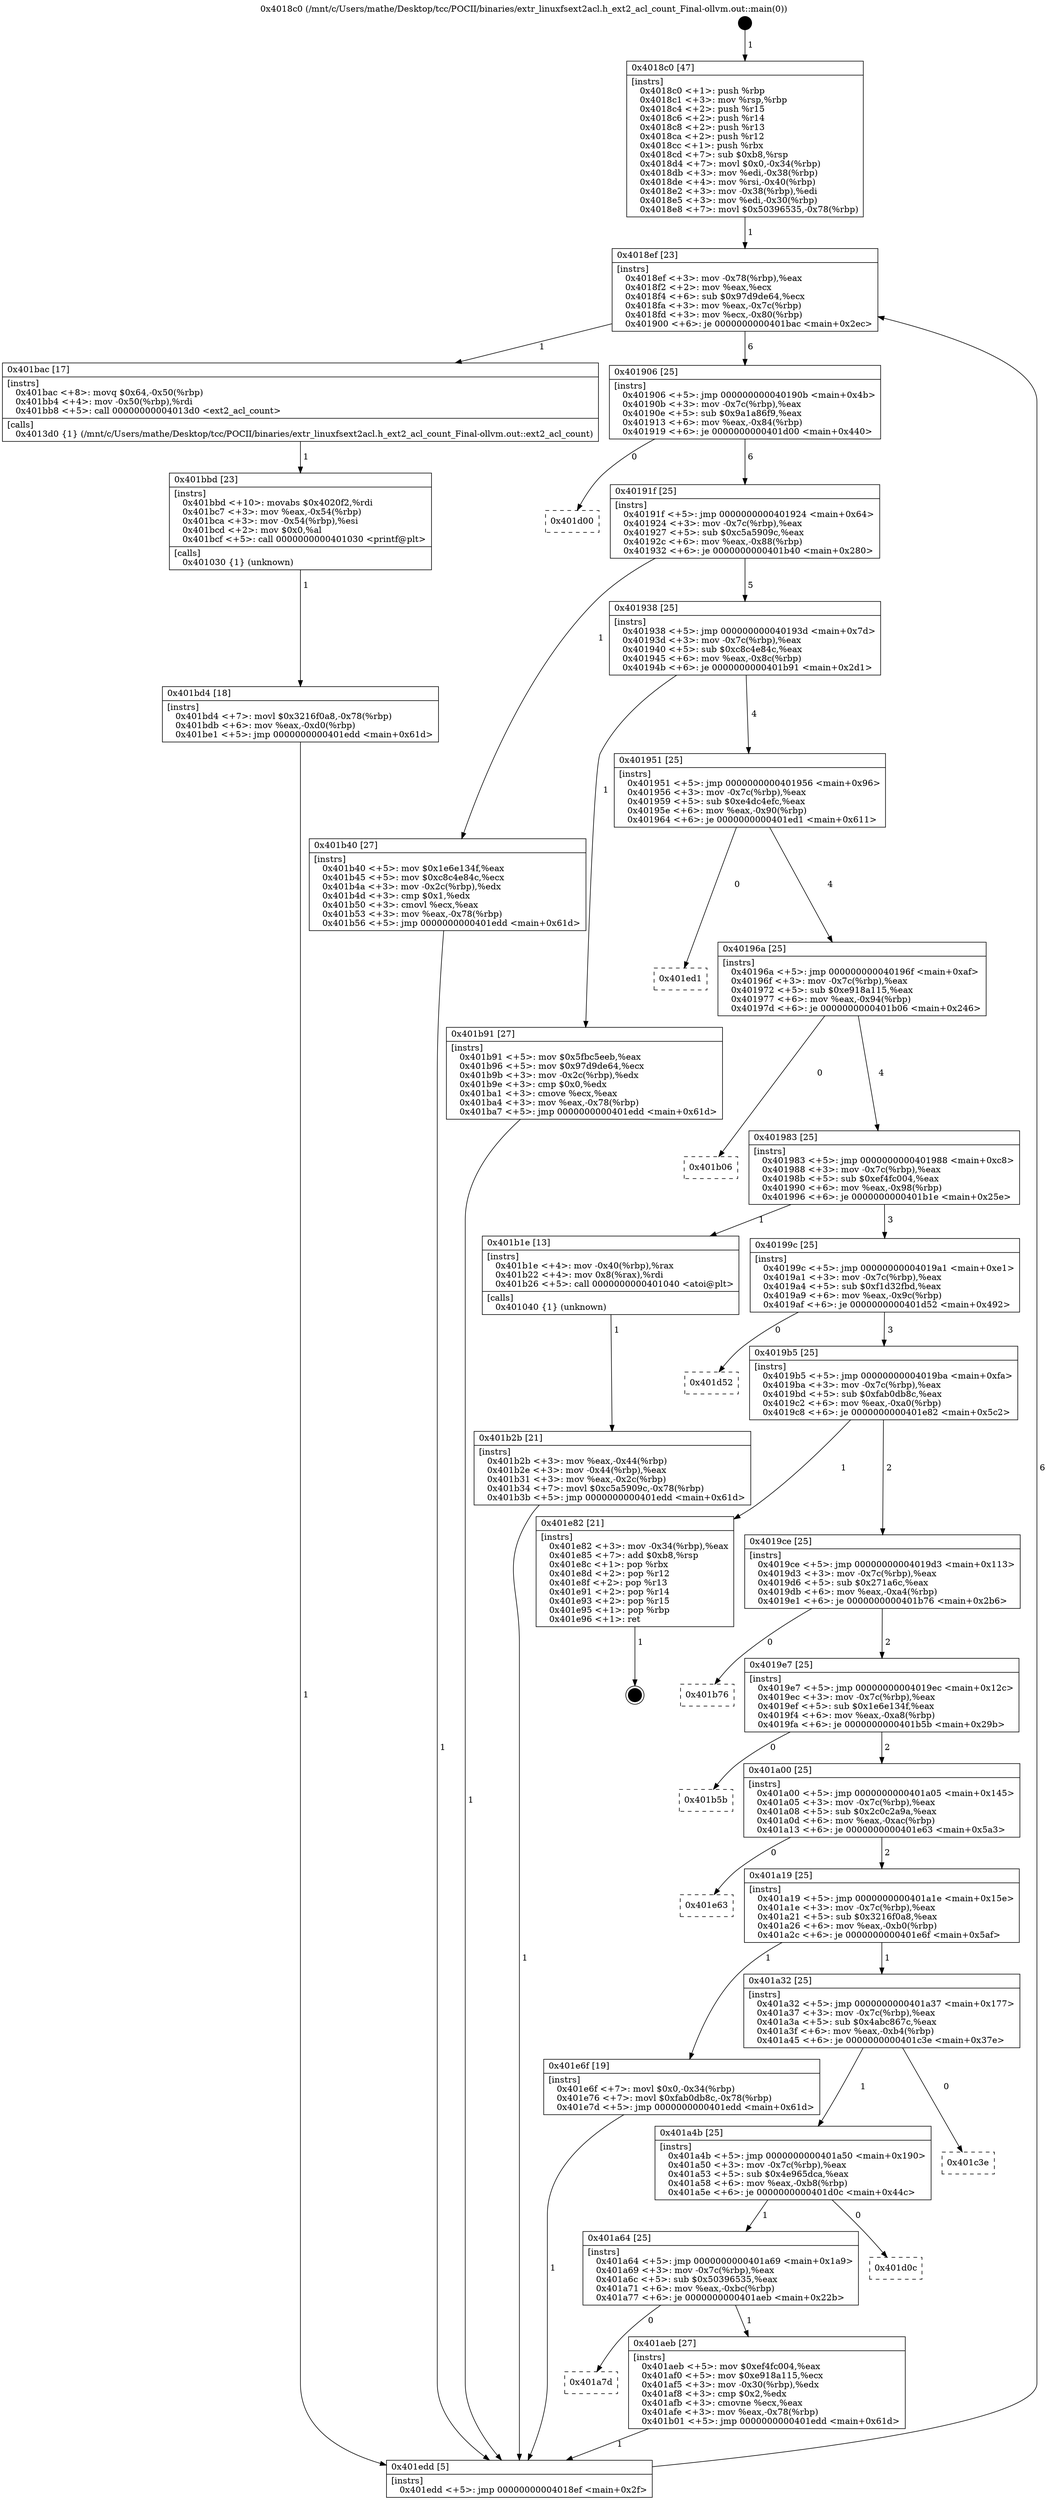 digraph "0x4018c0" {
  label = "0x4018c0 (/mnt/c/Users/mathe/Desktop/tcc/POCII/binaries/extr_linuxfsext2acl.h_ext2_acl_count_Final-ollvm.out::main(0))"
  labelloc = "t"
  node[shape=record]

  Entry [label="",width=0.3,height=0.3,shape=circle,fillcolor=black,style=filled]
  "0x4018ef" [label="{
     0x4018ef [23]\l
     | [instrs]\l
     &nbsp;&nbsp;0x4018ef \<+3\>: mov -0x78(%rbp),%eax\l
     &nbsp;&nbsp;0x4018f2 \<+2\>: mov %eax,%ecx\l
     &nbsp;&nbsp;0x4018f4 \<+6\>: sub $0x97d9de64,%ecx\l
     &nbsp;&nbsp;0x4018fa \<+3\>: mov %eax,-0x7c(%rbp)\l
     &nbsp;&nbsp;0x4018fd \<+3\>: mov %ecx,-0x80(%rbp)\l
     &nbsp;&nbsp;0x401900 \<+6\>: je 0000000000401bac \<main+0x2ec\>\l
  }"]
  "0x401bac" [label="{
     0x401bac [17]\l
     | [instrs]\l
     &nbsp;&nbsp;0x401bac \<+8\>: movq $0x64,-0x50(%rbp)\l
     &nbsp;&nbsp;0x401bb4 \<+4\>: mov -0x50(%rbp),%rdi\l
     &nbsp;&nbsp;0x401bb8 \<+5\>: call 00000000004013d0 \<ext2_acl_count\>\l
     | [calls]\l
     &nbsp;&nbsp;0x4013d0 \{1\} (/mnt/c/Users/mathe/Desktop/tcc/POCII/binaries/extr_linuxfsext2acl.h_ext2_acl_count_Final-ollvm.out::ext2_acl_count)\l
  }"]
  "0x401906" [label="{
     0x401906 [25]\l
     | [instrs]\l
     &nbsp;&nbsp;0x401906 \<+5\>: jmp 000000000040190b \<main+0x4b\>\l
     &nbsp;&nbsp;0x40190b \<+3\>: mov -0x7c(%rbp),%eax\l
     &nbsp;&nbsp;0x40190e \<+5\>: sub $0x9a1a86f9,%eax\l
     &nbsp;&nbsp;0x401913 \<+6\>: mov %eax,-0x84(%rbp)\l
     &nbsp;&nbsp;0x401919 \<+6\>: je 0000000000401d00 \<main+0x440\>\l
  }"]
  Exit [label="",width=0.3,height=0.3,shape=circle,fillcolor=black,style=filled,peripheries=2]
  "0x401d00" [label="{
     0x401d00\l
  }", style=dashed]
  "0x40191f" [label="{
     0x40191f [25]\l
     | [instrs]\l
     &nbsp;&nbsp;0x40191f \<+5\>: jmp 0000000000401924 \<main+0x64\>\l
     &nbsp;&nbsp;0x401924 \<+3\>: mov -0x7c(%rbp),%eax\l
     &nbsp;&nbsp;0x401927 \<+5\>: sub $0xc5a5909c,%eax\l
     &nbsp;&nbsp;0x40192c \<+6\>: mov %eax,-0x88(%rbp)\l
     &nbsp;&nbsp;0x401932 \<+6\>: je 0000000000401b40 \<main+0x280\>\l
  }"]
  "0x401bd4" [label="{
     0x401bd4 [18]\l
     | [instrs]\l
     &nbsp;&nbsp;0x401bd4 \<+7\>: movl $0x3216f0a8,-0x78(%rbp)\l
     &nbsp;&nbsp;0x401bdb \<+6\>: mov %eax,-0xd0(%rbp)\l
     &nbsp;&nbsp;0x401be1 \<+5\>: jmp 0000000000401edd \<main+0x61d\>\l
  }"]
  "0x401b40" [label="{
     0x401b40 [27]\l
     | [instrs]\l
     &nbsp;&nbsp;0x401b40 \<+5\>: mov $0x1e6e134f,%eax\l
     &nbsp;&nbsp;0x401b45 \<+5\>: mov $0xc8c4e84c,%ecx\l
     &nbsp;&nbsp;0x401b4a \<+3\>: mov -0x2c(%rbp),%edx\l
     &nbsp;&nbsp;0x401b4d \<+3\>: cmp $0x1,%edx\l
     &nbsp;&nbsp;0x401b50 \<+3\>: cmovl %ecx,%eax\l
     &nbsp;&nbsp;0x401b53 \<+3\>: mov %eax,-0x78(%rbp)\l
     &nbsp;&nbsp;0x401b56 \<+5\>: jmp 0000000000401edd \<main+0x61d\>\l
  }"]
  "0x401938" [label="{
     0x401938 [25]\l
     | [instrs]\l
     &nbsp;&nbsp;0x401938 \<+5\>: jmp 000000000040193d \<main+0x7d\>\l
     &nbsp;&nbsp;0x40193d \<+3\>: mov -0x7c(%rbp),%eax\l
     &nbsp;&nbsp;0x401940 \<+5\>: sub $0xc8c4e84c,%eax\l
     &nbsp;&nbsp;0x401945 \<+6\>: mov %eax,-0x8c(%rbp)\l
     &nbsp;&nbsp;0x40194b \<+6\>: je 0000000000401b91 \<main+0x2d1\>\l
  }"]
  "0x401bbd" [label="{
     0x401bbd [23]\l
     | [instrs]\l
     &nbsp;&nbsp;0x401bbd \<+10\>: movabs $0x4020f2,%rdi\l
     &nbsp;&nbsp;0x401bc7 \<+3\>: mov %eax,-0x54(%rbp)\l
     &nbsp;&nbsp;0x401bca \<+3\>: mov -0x54(%rbp),%esi\l
     &nbsp;&nbsp;0x401bcd \<+2\>: mov $0x0,%al\l
     &nbsp;&nbsp;0x401bcf \<+5\>: call 0000000000401030 \<printf@plt\>\l
     | [calls]\l
     &nbsp;&nbsp;0x401030 \{1\} (unknown)\l
  }"]
  "0x401b91" [label="{
     0x401b91 [27]\l
     | [instrs]\l
     &nbsp;&nbsp;0x401b91 \<+5\>: mov $0x5fbc5eeb,%eax\l
     &nbsp;&nbsp;0x401b96 \<+5\>: mov $0x97d9de64,%ecx\l
     &nbsp;&nbsp;0x401b9b \<+3\>: mov -0x2c(%rbp),%edx\l
     &nbsp;&nbsp;0x401b9e \<+3\>: cmp $0x0,%edx\l
     &nbsp;&nbsp;0x401ba1 \<+3\>: cmove %ecx,%eax\l
     &nbsp;&nbsp;0x401ba4 \<+3\>: mov %eax,-0x78(%rbp)\l
     &nbsp;&nbsp;0x401ba7 \<+5\>: jmp 0000000000401edd \<main+0x61d\>\l
  }"]
  "0x401951" [label="{
     0x401951 [25]\l
     | [instrs]\l
     &nbsp;&nbsp;0x401951 \<+5\>: jmp 0000000000401956 \<main+0x96\>\l
     &nbsp;&nbsp;0x401956 \<+3\>: mov -0x7c(%rbp),%eax\l
     &nbsp;&nbsp;0x401959 \<+5\>: sub $0xe4dc4efc,%eax\l
     &nbsp;&nbsp;0x40195e \<+6\>: mov %eax,-0x90(%rbp)\l
     &nbsp;&nbsp;0x401964 \<+6\>: je 0000000000401ed1 \<main+0x611\>\l
  }"]
  "0x401b2b" [label="{
     0x401b2b [21]\l
     | [instrs]\l
     &nbsp;&nbsp;0x401b2b \<+3\>: mov %eax,-0x44(%rbp)\l
     &nbsp;&nbsp;0x401b2e \<+3\>: mov -0x44(%rbp),%eax\l
     &nbsp;&nbsp;0x401b31 \<+3\>: mov %eax,-0x2c(%rbp)\l
     &nbsp;&nbsp;0x401b34 \<+7\>: movl $0xc5a5909c,-0x78(%rbp)\l
     &nbsp;&nbsp;0x401b3b \<+5\>: jmp 0000000000401edd \<main+0x61d\>\l
  }"]
  "0x401ed1" [label="{
     0x401ed1\l
  }", style=dashed]
  "0x40196a" [label="{
     0x40196a [25]\l
     | [instrs]\l
     &nbsp;&nbsp;0x40196a \<+5\>: jmp 000000000040196f \<main+0xaf\>\l
     &nbsp;&nbsp;0x40196f \<+3\>: mov -0x7c(%rbp),%eax\l
     &nbsp;&nbsp;0x401972 \<+5\>: sub $0xe918a115,%eax\l
     &nbsp;&nbsp;0x401977 \<+6\>: mov %eax,-0x94(%rbp)\l
     &nbsp;&nbsp;0x40197d \<+6\>: je 0000000000401b06 \<main+0x246\>\l
  }"]
  "0x4018c0" [label="{
     0x4018c0 [47]\l
     | [instrs]\l
     &nbsp;&nbsp;0x4018c0 \<+1\>: push %rbp\l
     &nbsp;&nbsp;0x4018c1 \<+3\>: mov %rsp,%rbp\l
     &nbsp;&nbsp;0x4018c4 \<+2\>: push %r15\l
     &nbsp;&nbsp;0x4018c6 \<+2\>: push %r14\l
     &nbsp;&nbsp;0x4018c8 \<+2\>: push %r13\l
     &nbsp;&nbsp;0x4018ca \<+2\>: push %r12\l
     &nbsp;&nbsp;0x4018cc \<+1\>: push %rbx\l
     &nbsp;&nbsp;0x4018cd \<+7\>: sub $0xb8,%rsp\l
     &nbsp;&nbsp;0x4018d4 \<+7\>: movl $0x0,-0x34(%rbp)\l
     &nbsp;&nbsp;0x4018db \<+3\>: mov %edi,-0x38(%rbp)\l
     &nbsp;&nbsp;0x4018de \<+4\>: mov %rsi,-0x40(%rbp)\l
     &nbsp;&nbsp;0x4018e2 \<+3\>: mov -0x38(%rbp),%edi\l
     &nbsp;&nbsp;0x4018e5 \<+3\>: mov %edi,-0x30(%rbp)\l
     &nbsp;&nbsp;0x4018e8 \<+7\>: movl $0x50396535,-0x78(%rbp)\l
  }"]
  "0x401b06" [label="{
     0x401b06\l
  }", style=dashed]
  "0x401983" [label="{
     0x401983 [25]\l
     | [instrs]\l
     &nbsp;&nbsp;0x401983 \<+5\>: jmp 0000000000401988 \<main+0xc8\>\l
     &nbsp;&nbsp;0x401988 \<+3\>: mov -0x7c(%rbp),%eax\l
     &nbsp;&nbsp;0x40198b \<+5\>: sub $0xef4fc004,%eax\l
     &nbsp;&nbsp;0x401990 \<+6\>: mov %eax,-0x98(%rbp)\l
     &nbsp;&nbsp;0x401996 \<+6\>: je 0000000000401b1e \<main+0x25e\>\l
  }"]
  "0x401edd" [label="{
     0x401edd [5]\l
     | [instrs]\l
     &nbsp;&nbsp;0x401edd \<+5\>: jmp 00000000004018ef \<main+0x2f\>\l
  }"]
  "0x401b1e" [label="{
     0x401b1e [13]\l
     | [instrs]\l
     &nbsp;&nbsp;0x401b1e \<+4\>: mov -0x40(%rbp),%rax\l
     &nbsp;&nbsp;0x401b22 \<+4\>: mov 0x8(%rax),%rdi\l
     &nbsp;&nbsp;0x401b26 \<+5\>: call 0000000000401040 \<atoi@plt\>\l
     | [calls]\l
     &nbsp;&nbsp;0x401040 \{1\} (unknown)\l
  }"]
  "0x40199c" [label="{
     0x40199c [25]\l
     | [instrs]\l
     &nbsp;&nbsp;0x40199c \<+5\>: jmp 00000000004019a1 \<main+0xe1\>\l
     &nbsp;&nbsp;0x4019a1 \<+3\>: mov -0x7c(%rbp),%eax\l
     &nbsp;&nbsp;0x4019a4 \<+5\>: sub $0xf1d32fbd,%eax\l
     &nbsp;&nbsp;0x4019a9 \<+6\>: mov %eax,-0x9c(%rbp)\l
     &nbsp;&nbsp;0x4019af \<+6\>: je 0000000000401d52 \<main+0x492\>\l
  }"]
  "0x401a7d" [label="{
     0x401a7d\l
  }", style=dashed]
  "0x401d52" [label="{
     0x401d52\l
  }", style=dashed]
  "0x4019b5" [label="{
     0x4019b5 [25]\l
     | [instrs]\l
     &nbsp;&nbsp;0x4019b5 \<+5\>: jmp 00000000004019ba \<main+0xfa\>\l
     &nbsp;&nbsp;0x4019ba \<+3\>: mov -0x7c(%rbp),%eax\l
     &nbsp;&nbsp;0x4019bd \<+5\>: sub $0xfab0db8c,%eax\l
     &nbsp;&nbsp;0x4019c2 \<+6\>: mov %eax,-0xa0(%rbp)\l
     &nbsp;&nbsp;0x4019c8 \<+6\>: je 0000000000401e82 \<main+0x5c2\>\l
  }"]
  "0x401aeb" [label="{
     0x401aeb [27]\l
     | [instrs]\l
     &nbsp;&nbsp;0x401aeb \<+5\>: mov $0xef4fc004,%eax\l
     &nbsp;&nbsp;0x401af0 \<+5\>: mov $0xe918a115,%ecx\l
     &nbsp;&nbsp;0x401af5 \<+3\>: mov -0x30(%rbp),%edx\l
     &nbsp;&nbsp;0x401af8 \<+3\>: cmp $0x2,%edx\l
     &nbsp;&nbsp;0x401afb \<+3\>: cmovne %ecx,%eax\l
     &nbsp;&nbsp;0x401afe \<+3\>: mov %eax,-0x78(%rbp)\l
     &nbsp;&nbsp;0x401b01 \<+5\>: jmp 0000000000401edd \<main+0x61d\>\l
  }"]
  "0x401e82" [label="{
     0x401e82 [21]\l
     | [instrs]\l
     &nbsp;&nbsp;0x401e82 \<+3\>: mov -0x34(%rbp),%eax\l
     &nbsp;&nbsp;0x401e85 \<+7\>: add $0xb8,%rsp\l
     &nbsp;&nbsp;0x401e8c \<+1\>: pop %rbx\l
     &nbsp;&nbsp;0x401e8d \<+2\>: pop %r12\l
     &nbsp;&nbsp;0x401e8f \<+2\>: pop %r13\l
     &nbsp;&nbsp;0x401e91 \<+2\>: pop %r14\l
     &nbsp;&nbsp;0x401e93 \<+2\>: pop %r15\l
     &nbsp;&nbsp;0x401e95 \<+1\>: pop %rbp\l
     &nbsp;&nbsp;0x401e96 \<+1\>: ret\l
  }"]
  "0x4019ce" [label="{
     0x4019ce [25]\l
     | [instrs]\l
     &nbsp;&nbsp;0x4019ce \<+5\>: jmp 00000000004019d3 \<main+0x113\>\l
     &nbsp;&nbsp;0x4019d3 \<+3\>: mov -0x7c(%rbp),%eax\l
     &nbsp;&nbsp;0x4019d6 \<+5\>: sub $0x271a6c,%eax\l
     &nbsp;&nbsp;0x4019db \<+6\>: mov %eax,-0xa4(%rbp)\l
     &nbsp;&nbsp;0x4019e1 \<+6\>: je 0000000000401b76 \<main+0x2b6\>\l
  }"]
  "0x401a64" [label="{
     0x401a64 [25]\l
     | [instrs]\l
     &nbsp;&nbsp;0x401a64 \<+5\>: jmp 0000000000401a69 \<main+0x1a9\>\l
     &nbsp;&nbsp;0x401a69 \<+3\>: mov -0x7c(%rbp),%eax\l
     &nbsp;&nbsp;0x401a6c \<+5\>: sub $0x50396535,%eax\l
     &nbsp;&nbsp;0x401a71 \<+6\>: mov %eax,-0xbc(%rbp)\l
     &nbsp;&nbsp;0x401a77 \<+6\>: je 0000000000401aeb \<main+0x22b\>\l
  }"]
  "0x401b76" [label="{
     0x401b76\l
  }", style=dashed]
  "0x4019e7" [label="{
     0x4019e7 [25]\l
     | [instrs]\l
     &nbsp;&nbsp;0x4019e7 \<+5\>: jmp 00000000004019ec \<main+0x12c\>\l
     &nbsp;&nbsp;0x4019ec \<+3\>: mov -0x7c(%rbp),%eax\l
     &nbsp;&nbsp;0x4019ef \<+5\>: sub $0x1e6e134f,%eax\l
     &nbsp;&nbsp;0x4019f4 \<+6\>: mov %eax,-0xa8(%rbp)\l
     &nbsp;&nbsp;0x4019fa \<+6\>: je 0000000000401b5b \<main+0x29b\>\l
  }"]
  "0x401d0c" [label="{
     0x401d0c\l
  }", style=dashed]
  "0x401b5b" [label="{
     0x401b5b\l
  }", style=dashed]
  "0x401a00" [label="{
     0x401a00 [25]\l
     | [instrs]\l
     &nbsp;&nbsp;0x401a00 \<+5\>: jmp 0000000000401a05 \<main+0x145\>\l
     &nbsp;&nbsp;0x401a05 \<+3\>: mov -0x7c(%rbp),%eax\l
     &nbsp;&nbsp;0x401a08 \<+5\>: sub $0x2c0c2a9a,%eax\l
     &nbsp;&nbsp;0x401a0d \<+6\>: mov %eax,-0xac(%rbp)\l
     &nbsp;&nbsp;0x401a13 \<+6\>: je 0000000000401e63 \<main+0x5a3\>\l
  }"]
  "0x401a4b" [label="{
     0x401a4b [25]\l
     | [instrs]\l
     &nbsp;&nbsp;0x401a4b \<+5\>: jmp 0000000000401a50 \<main+0x190\>\l
     &nbsp;&nbsp;0x401a50 \<+3\>: mov -0x7c(%rbp),%eax\l
     &nbsp;&nbsp;0x401a53 \<+5\>: sub $0x4e965dca,%eax\l
     &nbsp;&nbsp;0x401a58 \<+6\>: mov %eax,-0xb8(%rbp)\l
     &nbsp;&nbsp;0x401a5e \<+6\>: je 0000000000401d0c \<main+0x44c\>\l
  }"]
  "0x401e63" [label="{
     0x401e63\l
  }", style=dashed]
  "0x401a19" [label="{
     0x401a19 [25]\l
     | [instrs]\l
     &nbsp;&nbsp;0x401a19 \<+5\>: jmp 0000000000401a1e \<main+0x15e\>\l
     &nbsp;&nbsp;0x401a1e \<+3\>: mov -0x7c(%rbp),%eax\l
     &nbsp;&nbsp;0x401a21 \<+5\>: sub $0x3216f0a8,%eax\l
     &nbsp;&nbsp;0x401a26 \<+6\>: mov %eax,-0xb0(%rbp)\l
     &nbsp;&nbsp;0x401a2c \<+6\>: je 0000000000401e6f \<main+0x5af\>\l
  }"]
  "0x401c3e" [label="{
     0x401c3e\l
  }", style=dashed]
  "0x401e6f" [label="{
     0x401e6f [19]\l
     | [instrs]\l
     &nbsp;&nbsp;0x401e6f \<+7\>: movl $0x0,-0x34(%rbp)\l
     &nbsp;&nbsp;0x401e76 \<+7\>: movl $0xfab0db8c,-0x78(%rbp)\l
     &nbsp;&nbsp;0x401e7d \<+5\>: jmp 0000000000401edd \<main+0x61d\>\l
  }"]
  "0x401a32" [label="{
     0x401a32 [25]\l
     | [instrs]\l
     &nbsp;&nbsp;0x401a32 \<+5\>: jmp 0000000000401a37 \<main+0x177\>\l
     &nbsp;&nbsp;0x401a37 \<+3\>: mov -0x7c(%rbp),%eax\l
     &nbsp;&nbsp;0x401a3a \<+5\>: sub $0x4abc867c,%eax\l
     &nbsp;&nbsp;0x401a3f \<+6\>: mov %eax,-0xb4(%rbp)\l
     &nbsp;&nbsp;0x401a45 \<+6\>: je 0000000000401c3e \<main+0x37e\>\l
  }"]
  Entry -> "0x4018c0" [label=" 1"]
  "0x4018ef" -> "0x401bac" [label=" 1"]
  "0x4018ef" -> "0x401906" [label=" 6"]
  "0x401e82" -> Exit [label=" 1"]
  "0x401906" -> "0x401d00" [label=" 0"]
  "0x401906" -> "0x40191f" [label=" 6"]
  "0x401e6f" -> "0x401edd" [label=" 1"]
  "0x40191f" -> "0x401b40" [label=" 1"]
  "0x40191f" -> "0x401938" [label=" 5"]
  "0x401bd4" -> "0x401edd" [label=" 1"]
  "0x401938" -> "0x401b91" [label=" 1"]
  "0x401938" -> "0x401951" [label=" 4"]
  "0x401bbd" -> "0x401bd4" [label=" 1"]
  "0x401951" -> "0x401ed1" [label=" 0"]
  "0x401951" -> "0x40196a" [label=" 4"]
  "0x401bac" -> "0x401bbd" [label=" 1"]
  "0x40196a" -> "0x401b06" [label=" 0"]
  "0x40196a" -> "0x401983" [label=" 4"]
  "0x401b91" -> "0x401edd" [label=" 1"]
  "0x401983" -> "0x401b1e" [label=" 1"]
  "0x401983" -> "0x40199c" [label=" 3"]
  "0x401b40" -> "0x401edd" [label=" 1"]
  "0x40199c" -> "0x401d52" [label=" 0"]
  "0x40199c" -> "0x4019b5" [label=" 3"]
  "0x401b2b" -> "0x401edd" [label=" 1"]
  "0x4019b5" -> "0x401e82" [label=" 1"]
  "0x4019b5" -> "0x4019ce" [label=" 2"]
  "0x401b1e" -> "0x401b2b" [label=" 1"]
  "0x4019ce" -> "0x401b76" [label=" 0"]
  "0x4019ce" -> "0x4019e7" [label=" 2"]
  "0x4018c0" -> "0x4018ef" [label=" 1"]
  "0x4019e7" -> "0x401b5b" [label=" 0"]
  "0x4019e7" -> "0x401a00" [label=" 2"]
  "0x401aeb" -> "0x401edd" [label=" 1"]
  "0x401a00" -> "0x401e63" [label=" 0"]
  "0x401a00" -> "0x401a19" [label=" 2"]
  "0x401a64" -> "0x401aeb" [label=" 1"]
  "0x401a19" -> "0x401e6f" [label=" 1"]
  "0x401a19" -> "0x401a32" [label=" 1"]
  "0x401edd" -> "0x4018ef" [label=" 6"]
  "0x401a32" -> "0x401c3e" [label=" 0"]
  "0x401a32" -> "0x401a4b" [label=" 1"]
  "0x401a64" -> "0x401a7d" [label=" 0"]
  "0x401a4b" -> "0x401d0c" [label=" 0"]
  "0x401a4b" -> "0x401a64" [label=" 1"]
}
